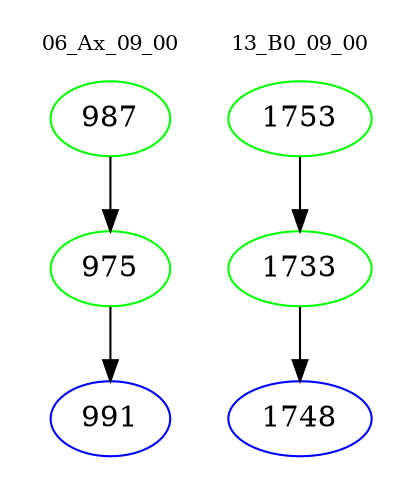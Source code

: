 digraph{
subgraph cluster_0 {
color = white
label = "06_Ax_09_00";
fontsize=10;
T0_987 [label="987", color="green"]
T0_987 -> T0_975 [color="black"]
T0_975 [label="975", color="green"]
T0_975 -> T0_991 [color="black"]
T0_991 [label="991", color="blue"]
}
subgraph cluster_1 {
color = white
label = "13_B0_09_00";
fontsize=10;
T1_1753 [label="1753", color="green"]
T1_1753 -> T1_1733 [color="black"]
T1_1733 [label="1733", color="green"]
T1_1733 -> T1_1748 [color="black"]
T1_1748 [label="1748", color="blue"]
}
}
